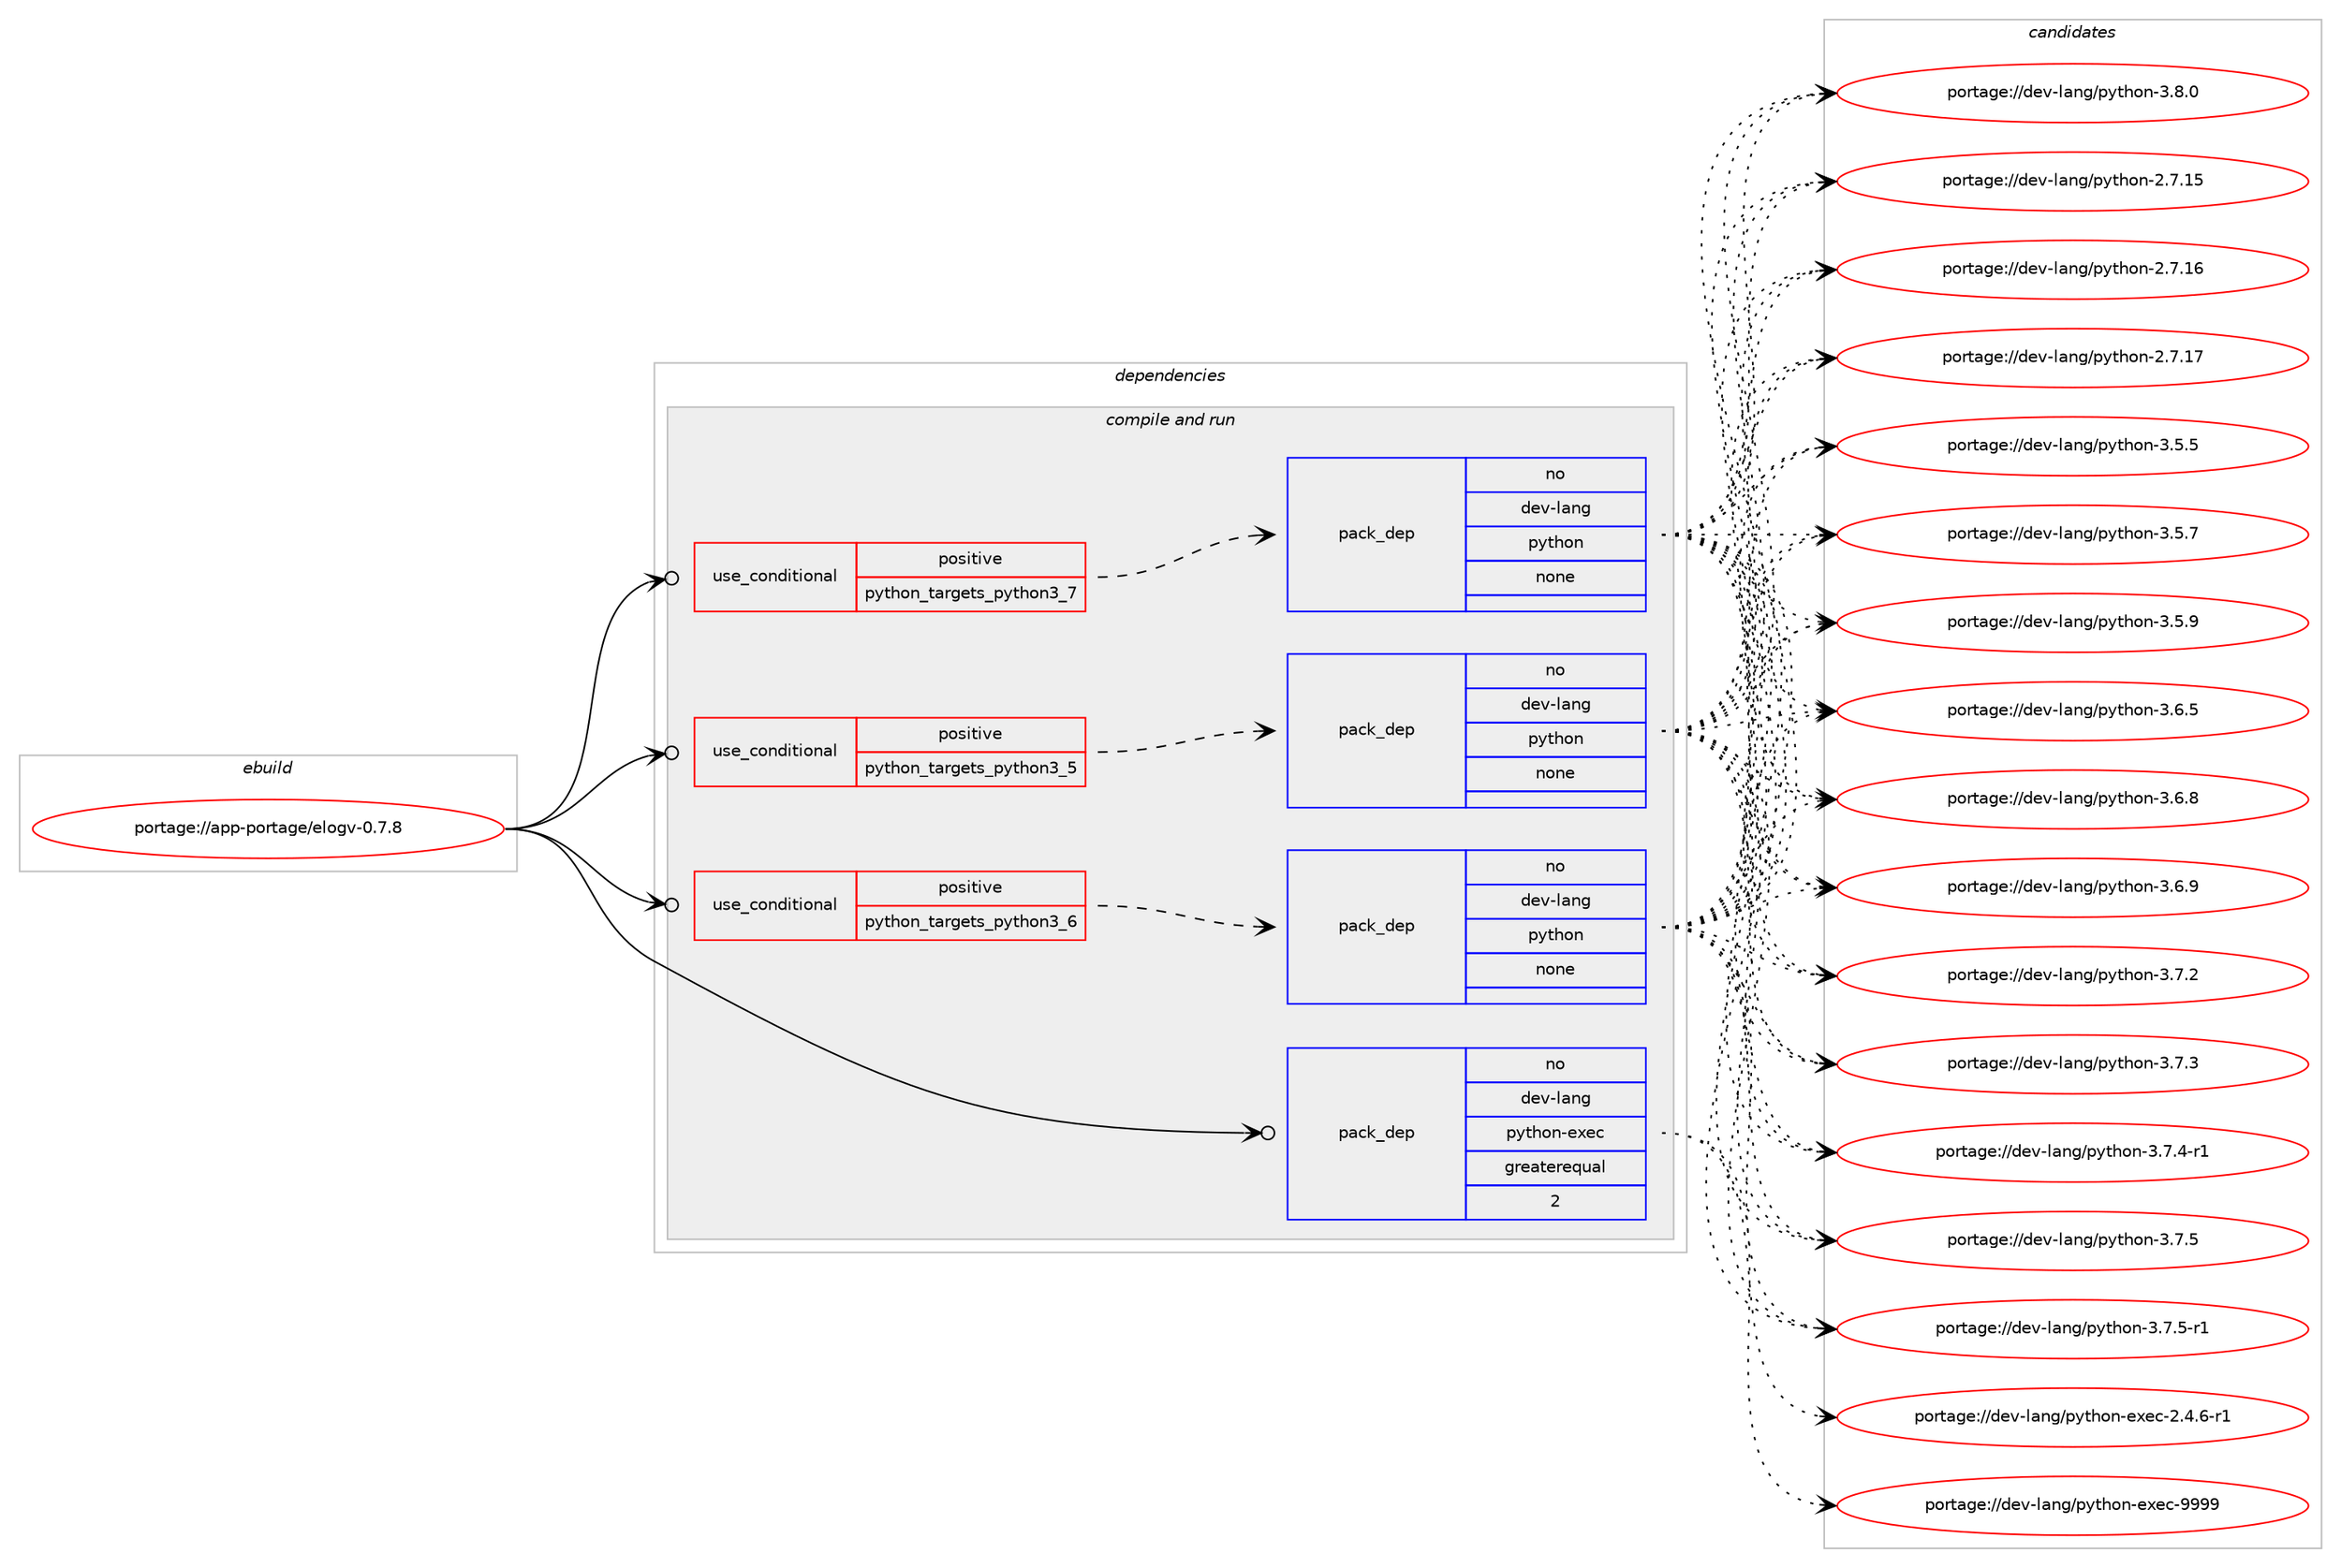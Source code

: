 digraph prolog {

# *************
# Graph options
# *************

newrank=true;
concentrate=true;
compound=true;
graph [rankdir=LR,fontname=Helvetica,fontsize=10,ranksep=1.5];#, ranksep=2.5, nodesep=0.2];
edge  [arrowhead=vee];
node  [fontname=Helvetica,fontsize=10];

# **********
# The ebuild
# **********

subgraph cluster_leftcol {
color=gray;
rank=same;
label=<<i>ebuild</i>>;
id [label="portage://app-portage/elogv-0.7.8", color=red, width=4, href="../app-portage/elogv-0.7.8.svg"];
}

# ****************
# The dependencies
# ****************

subgraph cluster_midcol {
color=gray;
label=<<i>dependencies</i>>;
subgraph cluster_compile {
fillcolor="#eeeeee";
style=filled;
label=<<i>compile</i>>;
}
subgraph cluster_compileandrun {
fillcolor="#eeeeee";
style=filled;
label=<<i>compile and run</i>>;
subgraph cond9876 {
dependency40566 [label=<<TABLE BORDER="0" CELLBORDER="1" CELLSPACING="0" CELLPADDING="4"><TR><TD ROWSPAN="3" CELLPADDING="10">use_conditional</TD></TR><TR><TD>positive</TD></TR><TR><TD>python_targets_python3_5</TD></TR></TABLE>>, shape=none, color=red];
subgraph pack30009 {
dependency40567 [label=<<TABLE BORDER="0" CELLBORDER="1" CELLSPACING="0" CELLPADDING="4" WIDTH="220"><TR><TD ROWSPAN="6" CELLPADDING="30">pack_dep</TD></TR><TR><TD WIDTH="110">no</TD></TR><TR><TD>dev-lang</TD></TR><TR><TD>python</TD></TR><TR><TD>none</TD></TR><TR><TD></TD></TR></TABLE>>, shape=none, color=blue];
}
dependency40566:e -> dependency40567:w [weight=20,style="dashed",arrowhead="vee"];
}
id:e -> dependency40566:w [weight=20,style="solid",arrowhead="odotvee"];
subgraph cond9877 {
dependency40568 [label=<<TABLE BORDER="0" CELLBORDER="1" CELLSPACING="0" CELLPADDING="4"><TR><TD ROWSPAN="3" CELLPADDING="10">use_conditional</TD></TR><TR><TD>positive</TD></TR><TR><TD>python_targets_python3_6</TD></TR></TABLE>>, shape=none, color=red];
subgraph pack30010 {
dependency40569 [label=<<TABLE BORDER="0" CELLBORDER="1" CELLSPACING="0" CELLPADDING="4" WIDTH="220"><TR><TD ROWSPAN="6" CELLPADDING="30">pack_dep</TD></TR><TR><TD WIDTH="110">no</TD></TR><TR><TD>dev-lang</TD></TR><TR><TD>python</TD></TR><TR><TD>none</TD></TR><TR><TD></TD></TR></TABLE>>, shape=none, color=blue];
}
dependency40568:e -> dependency40569:w [weight=20,style="dashed",arrowhead="vee"];
}
id:e -> dependency40568:w [weight=20,style="solid",arrowhead="odotvee"];
subgraph cond9878 {
dependency40570 [label=<<TABLE BORDER="0" CELLBORDER="1" CELLSPACING="0" CELLPADDING="4"><TR><TD ROWSPAN="3" CELLPADDING="10">use_conditional</TD></TR><TR><TD>positive</TD></TR><TR><TD>python_targets_python3_7</TD></TR></TABLE>>, shape=none, color=red];
subgraph pack30011 {
dependency40571 [label=<<TABLE BORDER="0" CELLBORDER="1" CELLSPACING="0" CELLPADDING="4" WIDTH="220"><TR><TD ROWSPAN="6" CELLPADDING="30">pack_dep</TD></TR><TR><TD WIDTH="110">no</TD></TR><TR><TD>dev-lang</TD></TR><TR><TD>python</TD></TR><TR><TD>none</TD></TR><TR><TD></TD></TR></TABLE>>, shape=none, color=blue];
}
dependency40570:e -> dependency40571:w [weight=20,style="dashed",arrowhead="vee"];
}
id:e -> dependency40570:w [weight=20,style="solid",arrowhead="odotvee"];
subgraph pack30012 {
dependency40572 [label=<<TABLE BORDER="0" CELLBORDER="1" CELLSPACING="0" CELLPADDING="4" WIDTH="220"><TR><TD ROWSPAN="6" CELLPADDING="30">pack_dep</TD></TR><TR><TD WIDTH="110">no</TD></TR><TR><TD>dev-lang</TD></TR><TR><TD>python-exec</TD></TR><TR><TD>greaterequal</TD></TR><TR><TD>2</TD></TR></TABLE>>, shape=none, color=blue];
}
id:e -> dependency40572:w [weight=20,style="solid",arrowhead="odotvee"];
}
subgraph cluster_run {
fillcolor="#eeeeee";
style=filled;
label=<<i>run</i>>;
}
}

# **************
# The candidates
# **************

subgraph cluster_choices {
rank=same;
color=gray;
label=<<i>candidates</i>>;

subgraph choice30009 {
color=black;
nodesep=1;
choiceportage10010111845108971101034711212111610411111045504655464953 [label="portage://dev-lang/python-2.7.15", color=red, width=4,href="../dev-lang/python-2.7.15.svg"];
choiceportage10010111845108971101034711212111610411111045504655464954 [label="portage://dev-lang/python-2.7.16", color=red, width=4,href="../dev-lang/python-2.7.16.svg"];
choiceportage10010111845108971101034711212111610411111045504655464955 [label="portage://dev-lang/python-2.7.17", color=red, width=4,href="../dev-lang/python-2.7.17.svg"];
choiceportage100101118451089711010347112121116104111110455146534653 [label="portage://dev-lang/python-3.5.5", color=red, width=4,href="../dev-lang/python-3.5.5.svg"];
choiceportage100101118451089711010347112121116104111110455146534655 [label="portage://dev-lang/python-3.5.7", color=red, width=4,href="../dev-lang/python-3.5.7.svg"];
choiceportage100101118451089711010347112121116104111110455146534657 [label="portage://dev-lang/python-3.5.9", color=red, width=4,href="../dev-lang/python-3.5.9.svg"];
choiceportage100101118451089711010347112121116104111110455146544653 [label="portage://dev-lang/python-3.6.5", color=red, width=4,href="../dev-lang/python-3.6.5.svg"];
choiceportage100101118451089711010347112121116104111110455146544656 [label="portage://dev-lang/python-3.6.8", color=red, width=4,href="../dev-lang/python-3.6.8.svg"];
choiceportage100101118451089711010347112121116104111110455146544657 [label="portage://dev-lang/python-3.6.9", color=red, width=4,href="../dev-lang/python-3.6.9.svg"];
choiceportage100101118451089711010347112121116104111110455146554650 [label="portage://dev-lang/python-3.7.2", color=red, width=4,href="../dev-lang/python-3.7.2.svg"];
choiceportage100101118451089711010347112121116104111110455146554651 [label="portage://dev-lang/python-3.7.3", color=red, width=4,href="../dev-lang/python-3.7.3.svg"];
choiceportage1001011184510897110103471121211161041111104551465546524511449 [label="portage://dev-lang/python-3.7.4-r1", color=red, width=4,href="../dev-lang/python-3.7.4-r1.svg"];
choiceportage100101118451089711010347112121116104111110455146554653 [label="portage://dev-lang/python-3.7.5", color=red, width=4,href="../dev-lang/python-3.7.5.svg"];
choiceportage1001011184510897110103471121211161041111104551465546534511449 [label="portage://dev-lang/python-3.7.5-r1", color=red, width=4,href="../dev-lang/python-3.7.5-r1.svg"];
choiceportage100101118451089711010347112121116104111110455146564648 [label="portage://dev-lang/python-3.8.0", color=red, width=4,href="../dev-lang/python-3.8.0.svg"];
dependency40567:e -> choiceportage10010111845108971101034711212111610411111045504655464953:w [style=dotted,weight="100"];
dependency40567:e -> choiceportage10010111845108971101034711212111610411111045504655464954:w [style=dotted,weight="100"];
dependency40567:e -> choiceportage10010111845108971101034711212111610411111045504655464955:w [style=dotted,weight="100"];
dependency40567:e -> choiceportage100101118451089711010347112121116104111110455146534653:w [style=dotted,weight="100"];
dependency40567:e -> choiceportage100101118451089711010347112121116104111110455146534655:w [style=dotted,weight="100"];
dependency40567:e -> choiceportage100101118451089711010347112121116104111110455146534657:w [style=dotted,weight="100"];
dependency40567:e -> choiceportage100101118451089711010347112121116104111110455146544653:w [style=dotted,weight="100"];
dependency40567:e -> choiceportage100101118451089711010347112121116104111110455146544656:w [style=dotted,weight="100"];
dependency40567:e -> choiceportage100101118451089711010347112121116104111110455146544657:w [style=dotted,weight="100"];
dependency40567:e -> choiceportage100101118451089711010347112121116104111110455146554650:w [style=dotted,weight="100"];
dependency40567:e -> choiceportage100101118451089711010347112121116104111110455146554651:w [style=dotted,weight="100"];
dependency40567:e -> choiceportage1001011184510897110103471121211161041111104551465546524511449:w [style=dotted,weight="100"];
dependency40567:e -> choiceportage100101118451089711010347112121116104111110455146554653:w [style=dotted,weight="100"];
dependency40567:e -> choiceportage1001011184510897110103471121211161041111104551465546534511449:w [style=dotted,weight="100"];
dependency40567:e -> choiceportage100101118451089711010347112121116104111110455146564648:w [style=dotted,weight="100"];
}
subgraph choice30010 {
color=black;
nodesep=1;
choiceportage10010111845108971101034711212111610411111045504655464953 [label="portage://dev-lang/python-2.7.15", color=red, width=4,href="../dev-lang/python-2.7.15.svg"];
choiceportage10010111845108971101034711212111610411111045504655464954 [label="portage://dev-lang/python-2.7.16", color=red, width=4,href="../dev-lang/python-2.7.16.svg"];
choiceportage10010111845108971101034711212111610411111045504655464955 [label="portage://dev-lang/python-2.7.17", color=red, width=4,href="../dev-lang/python-2.7.17.svg"];
choiceportage100101118451089711010347112121116104111110455146534653 [label="portage://dev-lang/python-3.5.5", color=red, width=4,href="../dev-lang/python-3.5.5.svg"];
choiceportage100101118451089711010347112121116104111110455146534655 [label="portage://dev-lang/python-3.5.7", color=red, width=4,href="../dev-lang/python-3.5.7.svg"];
choiceportage100101118451089711010347112121116104111110455146534657 [label="portage://dev-lang/python-3.5.9", color=red, width=4,href="../dev-lang/python-3.5.9.svg"];
choiceportage100101118451089711010347112121116104111110455146544653 [label="portage://dev-lang/python-3.6.5", color=red, width=4,href="../dev-lang/python-3.6.5.svg"];
choiceportage100101118451089711010347112121116104111110455146544656 [label="portage://dev-lang/python-3.6.8", color=red, width=4,href="../dev-lang/python-3.6.8.svg"];
choiceportage100101118451089711010347112121116104111110455146544657 [label="portage://dev-lang/python-3.6.9", color=red, width=4,href="../dev-lang/python-3.6.9.svg"];
choiceportage100101118451089711010347112121116104111110455146554650 [label="portage://dev-lang/python-3.7.2", color=red, width=4,href="../dev-lang/python-3.7.2.svg"];
choiceportage100101118451089711010347112121116104111110455146554651 [label="portage://dev-lang/python-3.7.3", color=red, width=4,href="../dev-lang/python-3.7.3.svg"];
choiceportage1001011184510897110103471121211161041111104551465546524511449 [label="portage://dev-lang/python-3.7.4-r1", color=red, width=4,href="../dev-lang/python-3.7.4-r1.svg"];
choiceportage100101118451089711010347112121116104111110455146554653 [label="portage://dev-lang/python-3.7.5", color=red, width=4,href="../dev-lang/python-3.7.5.svg"];
choiceportage1001011184510897110103471121211161041111104551465546534511449 [label="portage://dev-lang/python-3.7.5-r1", color=red, width=4,href="../dev-lang/python-3.7.5-r1.svg"];
choiceportage100101118451089711010347112121116104111110455146564648 [label="portage://dev-lang/python-3.8.0", color=red, width=4,href="../dev-lang/python-3.8.0.svg"];
dependency40569:e -> choiceportage10010111845108971101034711212111610411111045504655464953:w [style=dotted,weight="100"];
dependency40569:e -> choiceportage10010111845108971101034711212111610411111045504655464954:w [style=dotted,weight="100"];
dependency40569:e -> choiceportage10010111845108971101034711212111610411111045504655464955:w [style=dotted,weight="100"];
dependency40569:e -> choiceportage100101118451089711010347112121116104111110455146534653:w [style=dotted,weight="100"];
dependency40569:e -> choiceportage100101118451089711010347112121116104111110455146534655:w [style=dotted,weight="100"];
dependency40569:e -> choiceportage100101118451089711010347112121116104111110455146534657:w [style=dotted,weight="100"];
dependency40569:e -> choiceportage100101118451089711010347112121116104111110455146544653:w [style=dotted,weight="100"];
dependency40569:e -> choiceportage100101118451089711010347112121116104111110455146544656:w [style=dotted,weight="100"];
dependency40569:e -> choiceportage100101118451089711010347112121116104111110455146544657:w [style=dotted,weight="100"];
dependency40569:e -> choiceportage100101118451089711010347112121116104111110455146554650:w [style=dotted,weight="100"];
dependency40569:e -> choiceportage100101118451089711010347112121116104111110455146554651:w [style=dotted,weight="100"];
dependency40569:e -> choiceportage1001011184510897110103471121211161041111104551465546524511449:w [style=dotted,weight="100"];
dependency40569:e -> choiceportage100101118451089711010347112121116104111110455146554653:w [style=dotted,weight="100"];
dependency40569:e -> choiceportage1001011184510897110103471121211161041111104551465546534511449:w [style=dotted,weight="100"];
dependency40569:e -> choiceportage100101118451089711010347112121116104111110455146564648:w [style=dotted,weight="100"];
}
subgraph choice30011 {
color=black;
nodesep=1;
choiceportage10010111845108971101034711212111610411111045504655464953 [label="portage://dev-lang/python-2.7.15", color=red, width=4,href="../dev-lang/python-2.7.15.svg"];
choiceportage10010111845108971101034711212111610411111045504655464954 [label="portage://dev-lang/python-2.7.16", color=red, width=4,href="../dev-lang/python-2.7.16.svg"];
choiceportage10010111845108971101034711212111610411111045504655464955 [label="portage://dev-lang/python-2.7.17", color=red, width=4,href="../dev-lang/python-2.7.17.svg"];
choiceportage100101118451089711010347112121116104111110455146534653 [label="portage://dev-lang/python-3.5.5", color=red, width=4,href="../dev-lang/python-3.5.5.svg"];
choiceportage100101118451089711010347112121116104111110455146534655 [label="portage://dev-lang/python-3.5.7", color=red, width=4,href="../dev-lang/python-3.5.7.svg"];
choiceportage100101118451089711010347112121116104111110455146534657 [label="portage://dev-lang/python-3.5.9", color=red, width=4,href="../dev-lang/python-3.5.9.svg"];
choiceportage100101118451089711010347112121116104111110455146544653 [label="portage://dev-lang/python-3.6.5", color=red, width=4,href="../dev-lang/python-3.6.5.svg"];
choiceportage100101118451089711010347112121116104111110455146544656 [label="portage://dev-lang/python-3.6.8", color=red, width=4,href="../dev-lang/python-3.6.8.svg"];
choiceportage100101118451089711010347112121116104111110455146544657 [label="portage://dev-lang/python-3.6.9", color=red, width=4,href="../dev-lang/python-3.6.9.svg"];
choiceportage100101118451089711010347112121116104111110455146554650 [label="portage://dev-lang/python-3.7.2", color=red, width=4,href="../dev-lang/python-3.7.2.svg"];
choiceportage100101118451089711010347112121116104111110455146554651 [label="portage://dev-lang/python-3.7.3", color=red, width=4,href="../dev-lang/python-3.7.3.svg"];
choiceportage1001011184510897110103471121211161041111104551465546524511449 [label="portage://dev-lang/python-3.7.4-r1", color=red, width=4,href="../dev-lang/python-3.7.4-r1.svg"];
choiceportage100101118451089711010347112121116104111110455146554653 [label="portage://dev-lang/python-3.7.5", color=red, width=4,href="../dev-lang/python-3.7.5.svg"];
choiceportage1001011184510897110103471121211161041111104551465546534511449 [label="portage://dev-lang/python-3.7.5-r1", color=red, width=4,href="../dev-lang/python-3.7.5-r1.svg"];
choiceportage100101118451089711010347112121116104111110455146564648 [label="portage://dev-lang/python-3.8.0", color=red, width=4,href="../dev-lang/python-3.8.0.svg"];
dependency40571:e -> choiceportage10010111845108971101034711212111610411111045504655464953:w [style=dotted,weight="100"];
dependency40571:e -> choiceportage10010111845108971101034711212111610411111045504655464954:w [style=dotted,weight="100"];
dependency40571:e -> choiceportage10010111845108971101034711212111610411111045504655464955:w [style=dotted,weight="100"];
dependency40571:e -> choiceportage100101118451089711010347112121116104111110455146534653:w [style=dotted,weight="100"];
dependency40571:e -> choiceportage100101118451089711010347112121116104111110455146534655:w [style=dotted,weight="100"];
dependency40571:e -> choiceportage100101118451089711010347112121116104111110455146534657:w [style=dotted,weight="100"];
dependency40571:e -> choiceportage100101118451089711010347112121116104111110455146544653:w [style=dotted,weight="100"];
dependency40571:e -> choiceportage100101118451089711010347112121116104111110455146544656:w [style=dotted,weight="100"];
dependency40571:e -> choiceportage100101118451089711010347112121116104111110455146544657:w [style=dotted,weight="100"];
dependency40571:e -> choiceportage100101118451089711010347112121116104111110455146554650:w [style=dotted,weight="100"];
dependency40571:e -> choiceportage100101118451089711010347112121116104111110455146554651:w [style=dotted,weight="100"];
dependency40571:e -> choiceportage1001011184510897110103471121211161041111104551465546524511449:w [style=dotted,weight="100"];
dependency40571:e -> choiceportage100101118451089711010347112121116104111110455146554653:w [style=dotted,weight="100"];
dependency40571:e -> choiceportage1001011184510897110103471121211161041111104551465546534511449:w [style=dotted,weight="100"];
dependency40571:e -> choiceportage100101118451089711010347112121116104111110455146564648:w [style=dotted,weight="100"];
}
subgraph choice30012 {
color=black;
nodesep=1;
choiceportage10010111845108971101034711212111610411111045101120101994550465246544511449 [label="portage://dev-lang/python-exec-2.4.6-r1", color=red, width=4,href="../dev-lang/python-exec-2.4.6-r1.svg"];
choiceportage10010111845108971101034711212111610411111045101120101994557575757 [label="portage://dev-lang/python-exec-9999", color=red, width=4,href="../dev-lang/python-exec-9999.svg"];
dependency40572:e -> choiceportage10010111845108971101034711212111610411111045101120101994550465246544511449:w [style=dotted,weight="100"];
dependency40572:e -> choiceportage10010111845108971101034711212111610411111045101120101994557575757:w [style=dotted,weight="100"];
}
}

}
